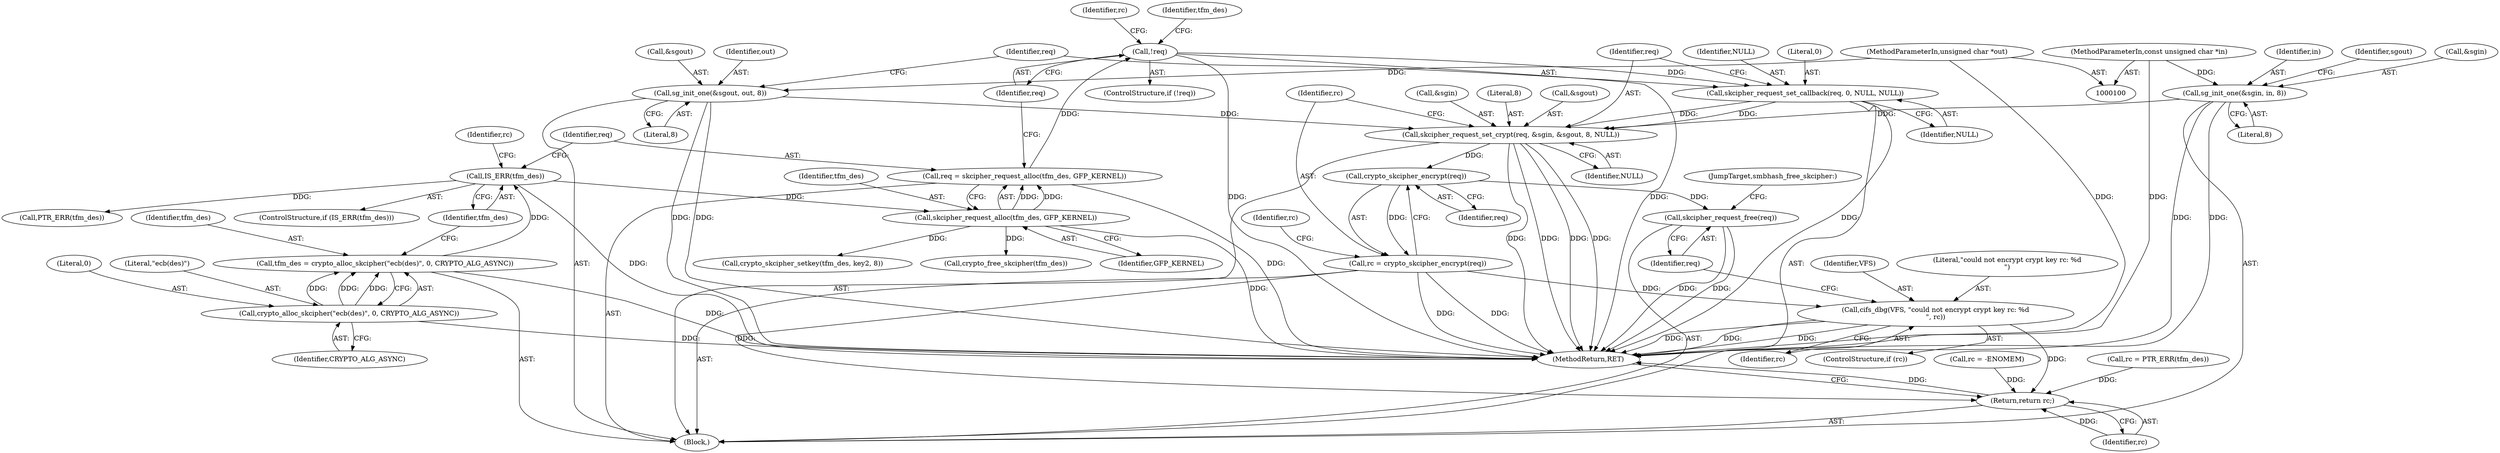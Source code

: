 digraph "1_linux_06deeec77a5a689cc94b21a8a91a76e42176685d@API" {
"1000168" [label="(Call,skcipher_request_set_crypt(req, &sgin, &sgout, 8, NULL))"];
"1000163" [label="(Call,skcipher_request_set_callback(req, 0, NULL, NULL))"];
"1000138" [label="(Call,!req)"];
"1000132" [label="(Call,req = skcipher_request_alloc(tfm_des, GFP_KERNEL))"];
"1000134" [label="(Call,skcipher_request_alloc(tfm_des, GFP_KERNEL))"];
"1000121" [label="(Call,IS_ERR(tfm_des))"];
"1000114" [label="(Call,tfm_des = crypto_alloc_skcipher(\"ecb(des)\", 0, CRYPTO_ALG_ASYNC))"];
"1000116" [label="(Call,crypto_alloc_skcipher(\"ecb(des)\", 0, CRYPTO_ALG_ASYNC))"];
"1000153" [label="(Call,sg_init_one(&sgin, in, 8))"];
"1000102" [label="(MethodParameterIn,const unsigned char *in)"];
"1000158" [label="(Call,sg_init_one(&sgout, out, 8))"];
"1000101" [label="(MethodParameterIn,unsigned char *out)"];
"1000178" [label="(Call,crypto_skcipher_encrypt(req))"];
"1000176" [label="(Call,rc = crypto_skcipher_encrypt(req))"];
"1000182" [label="(Call,cifs_dbg(VFS, \"could not encrypt crypt key rc: %d\n\", rc))"];
"1000192" [label="(Return,return rc;)"];
"1000186" [label="(Call,skcipher_request_free(req))"];
"1000175" [label="(Identifier,NULL)"];
"1000157" [label="(Literal,8)"];
"1000154" [label="(Call,&sgin)"];
"1000101" [label="(MethodParameterIn,unsigned char *out)"];
"1000180" [label="(ControlStructure,if (rc))"];
"1000141" [label="(Call,rc = -ENOMEM)"];
"1000162" [label="(Literal,8)"];
"1000142" [label="(Identifier,rc)"];
"1000138" [label="(Call,!req)"];
"1000119" [label="(Identifier,CRYPTO_ALG_ASYNC)"];
"1000117" [label="(Literal,\"ecb(des)\")"];
"1000183" [label="(Identifier,VFS)"];
"1000153" [label="(Call,sg_init_one(&sgin, in, 8))"];
"1000168" [label="(Call,skcipher_request_set_crypt(req, &sgin, &sgout, 8, NULL))"];
"1000156" [label="(Identifier,in)"];
"1000115" [label="(Identifier,tfm_des)"];
"1000163" [label="(Call,skcipher_request_set_callback(req, 0, NULL, NULL))"];
"1000118" [label="(Literal,0)"];
"1000186" [label="(Call,skcipher_request_free(req))"];
"1000136" [label="(Identifier,GFP_KERNEL)"];
"1000170" [label="(Call,&sgin)"];
"1000161" [label="(Identifier,out)"];
"1000135" [label="(Identifier,tfm_des)"];
"1000176" [label="(Call,rc = crypto_skcipher_encrypt(req))"];
"1000177" [label="(Identifier,rc)"];
"1000150" [label="(Identifier,tfm_des)"];
"1000192" [label="(Return,return rc;)"];
"1000164" [label="(Identifier,req)"];
"1000124" [label="(Call,rc = PTR_ERR(tfm_des))"];
"1000160" [label="(Identifier,sgout)"];
"1000169" [label="(Identifier,req)"];
"1000174" [label="(Literal,8)"];
"1000165" [label="(Literal,0)"];
"1000185" [label="(Identifier,rc)"];
"1000133" [label="(Identifier,req)"];
"1000134" [label="(Call,skcipher_request_alloc(tfm_des, GFP_KERNEL))"];
"1000149" [label="(Call,crypto_skcipher_setkey(tfm_des, key2, 8))"];
"1000184" [label="(Literal,\"could not encrypt crypt key rc: %d\n\")"];
"1000104" [label="(Block,)"];
"1000122" [label="(Identifier,tfm_des)"];
"1000189" [label="(Call,crypto_free_skcipher(tfm_des))"];
"1000187" [label="(Identifier,req)"];
"1000193" [label="(Identifier,rc)"];
"1000126" [label="(Call,PTR_ERR(tfm_des))"];
"1000102" [label="(MethodParameterIn,const unsigned char *in)"];
"1000178" [label="(Call,crypto_skcipher_encrypt(req))"];
"1000132" [label="(Call,req = skcipher_request_alloc(tfm_des, GFP_KERNEL))"];
"1000158" [label="(Call,sg_init_one(&sgout, out, 8))"];
"1000125" [label="(Identifier,rc)"];
"1000139" [label="(Identifier,req)"];
"1000116" [label="(Call,crypto_alloc_skcipher(\"ecb(des)\", 0, CRYPTO_ALG_ASYNC))"];
"1000120" [label="(ControlStructure,if (IS_ERR(tfm_des)))"];
"1000167" [label="(Identifier,NULL)"];
"1000137" [label="(ControlStructure,if (!req))"];
"1000114" [label="(Call,tfm_des = crypto_alloc_skcipher(\"ecb(des)\", 0, CRYPTO_ALG_ASYNC))"];
"1000188" [label="(JumpTarget,smbhash_free_skcipher:)"];
"1000166" [label="(Identifier,NULL)"];
"1000159" [label="(Call,&sgout)"];
"1000181" [label="(Identifier,rc)"];
"1000121" [label="(Call,IS_ERR(tfm_des))"];
"1000182" [label="(Call,cifs_dbg(VFS, \"could not encrypt crypt key rc: %d\n\", rc))"];
"1000194" [label="(MethodReturn,RET)"];
"1000179" [label="(Identifier,req)"];
"1000172" [label="(Call,&sgout)"];
"1000168" -> "1000104"  [label="AST: "];
"1000168" -> "1000175"  [label="CFG: "];
"1000169" -> "1000168"  [label="AST: "];
"1000170" -> "1000168"  [label="AST: "];
"1000172" -> "1000168"  [label="AST: "];
"1000174" -> "1000168"  [label="AST: "];
"1000175" -> "1000168"  [label="AST: "];
"1000177" -> "1000168"  [label="CFG: "];
"1000168" -> "1000194"  [label="DDG: "];
"1000168" -> "1000194"  [label="DDG: "];
"1000168" -> "1000194"  [label="DDG: "];
"1000168" -> "1000194"  [label="DDG: "];
"1000163" -> "1000168"  [label="DDG: "];
"1000163" -> "1000168"  [label="DDG: "];
"1000153" -> "1000168"  [label="DDG: "];
"1000158" -> "1000168"  [label="DDG: "];
"1000168" -> "1000178"  [label="DDG: "];
"1000163" -> "1000104"  [label="AST: "];
"1000163" -> "1000167"  [label="CFG: "];
"1000164" -> "1000163"  [label="AST: "];
"1000165" -> "1000163"  [label="AST: "];
"1000166" -> "1000163"  [label="AST: "];
"1000167" -> "1000163"  [label="AST: "];
"1000169" -> "1000163"  [label="CFG: "];
"1000163" -> "1000194"  [label="DDG: "];
"1000138" -> "1000163"  [label="DDG: "];
"1000138" -> "1000137"  [label="AST: "];
"1000138" -> "1000139"  [label="CFG: "];
"1000139" -> "1000138"  [label="AST: "];
"1000142" -> "1000138"  [label="CFG: "];
"1000150" -> "1000138"  [label="CFG: "];
"1000138" -> "1000194"  [label="DDG: "];
"1000138" -> "1000194"  [label="DDG: "];
"1000132" -> "1000138"  [label="DDG: "];
"1000132" -> "1000104"  [label="AST: "];
"1000132" -> "1000134"  [label="CFG: "];
"1000133" -> "1000132"  [label="AST: "];
"1000134" -> "1000132"  [label="AST: "];
"1000139" -> "1000132"  [label="CFG: "];
"1000132" -> "1000194"  [label="DDG: "];
"1000134" -> "1000132"  [label="DDG: "];
"1000134" -> "1000132"  [label="DDG: "];
"1000134" -> "1000136"  [label="CFG: "];
"1000135" -> "1000134"  [label="AST: "];
"1000136" -> "1000134"  [label="AST: "];
"1000134" -> "1000194"  [label="DDG: "];
"1000121" -> "1000134"  [label="DDG: "];
"1000134" -> "1000149"  [label="DDG: "];
"1000134" -> "1000189"  [label="DDG: "];
"1000121" -> "1000120"  [label="AST: "];
"1000121" -> "1000122"  [label="CFG: "];
"1000122" -> "1000121"  [label="AST: "];
"1000125" -> "1000121"  [label="CFG: "];
"1000133" -> "1000121"  [label="CFG: "];
"1000121" -> "1000194"  [label="DDG: "];
"1000114" -> "1000121"  [label="DDG: "];
"1000121" -> "1000126"  [label="DDG: "];
"1000114" -> "1000104"  [label="AST: "];
"1000114" -> "1000116"  [label="CFG: "];
"1000115" -> "1000114"  [label="AST: "];
"1000116" -> "1000114"  [label="AST: "];
"1000122" -> "1000114"  [label="CFG: "];
"1000114" -> "1000194"  [label="DDG: "];
"1000116" -> "1000114"  [label="DDG: "];
"1000116" -> "1000114"  [label="DDG: "];
"1000116" -> "1000114"  [label="DDG: "];
"1000116" -> "1000119"  [label="CFG: "];
"1000117" -> "1000116"  [label="AST: "];
"1000118" -> "1000116"  [label="AST: "];
"1000119" -> "1000116"  [label="AST: "];
"1000116" -> "1000194"  [label="DDG: "];
"1000153" -> "1000104"  [label="AST: "];
"1000153" -> "1000157"  [label="CFG: "];
"1000154" -> "1000153"  [label="AST: "];
"1000156" -> "1000153"  [label="AST: "];
"1000157" -> "1000153"  [label="AST: "];
"1000160" -> "1000153"  [label="CFG: "];
"1000153" -> "1000194"  [label="DDG: "];
"1000153" -> "1000194"  [label="DDG: "];
"1000102" -> "1000153"  [label="DDG: "];
"1000102" -> "1000100"  [label="AST: "];
"1000102" -> "1000194"  [label="DDG: "];
"1000158" -> "1000104"  [label="AST: "];
"1000158" -> "1000162"  [label="CFG: "];
"1000159" -> "1000158"  [label="AST: "];
"1000161" -> "1000158"  [label="AST: "];
"1000162" -> "1000158"  [label="AST: "];
"1000164" -> "1000158"  [label="CFG: "];
"1000158" -> "1000194"  [label="DDG: "];
"1000158" -> "1000194"  [label="DDG: "];
"1000101" -> "1000158"  [label="DDG: "];
"1000101" -> "1000100"  [label="AST: "];
"1000101" -> "1000194"  [label="DDG: "];
"1000178" -> "1000176"  [label="AST: "];
"1000178" -> "1000179"  [label="CFG: "];
"1000179" -> "1000178"  [label="AST: "];
"1000176" -> "1000178"  [label="CFG: "];
"1000178" -> "1000176"  [label="DDG: "];
"1000178" -> "1000186"  [label="DDG: "];
"1000176" -> "1000104"  [label="AST: "];
"1000177" -> "1000176"  [label="AST: "];
"1000181" -> "1000176"  [label="CFG: "];
"1000176" -> "1000194"  [label="DDG: "];
"1000176" -> "1000194"  [label="DDG: "];
"1000176" -> "1000182"  [label="DDG: "];
"1000176" -> "1000192"  [label="DDG: "];
"1000182" -> "1000180"  [label="AST: "];
"1000182" -> "1000185"  [label="CFG: "];
"1000183" -> "1000182"  [label="AST: "];
"1000184" -> "1000182"  [label="AST: "];
"1000185" -> "1000182"  [label="AST: "];
"1000187" -> "1000182"  [label="CFG: "];
"1000182" -> "1000194"  [label="DDG: "];
"1000182" -> "1000194"  [label="DDG: "];
"1000182" -> "1000194"  [label="DDG: "];
"1000182" -> "1000192"  [label="DDG: "];
"1000192" -> "1000104"  [label="AST: "];
"1000192" -> "1000193"  [label="CFG: "];
"1000193" -> "1000192"  [label="AST: "];
"1000194" -> "1000192"  [label="CFG: "];
"1000192" -> "1000194"  [label="DDG: "];
"1000193" -> "1000192"  [label="DDG: "];
"1000141" -> "1000192"  [label="DDG: "];
"1000124" -> "1000192"  [label="DDG: "];
"1000186" -> "1000104"  [label="AST: "];
"1000186" -> "1000187"  [label="CFG: "];
"1000187" -> "1000186"  [label="AST: "];
"1000188" -> "1000186"  [label="CFG: "];
"1000186" -> "1000194"  [label="DDG: "];
"1000186" -> "1000194"  [label="DDG: "];
}
